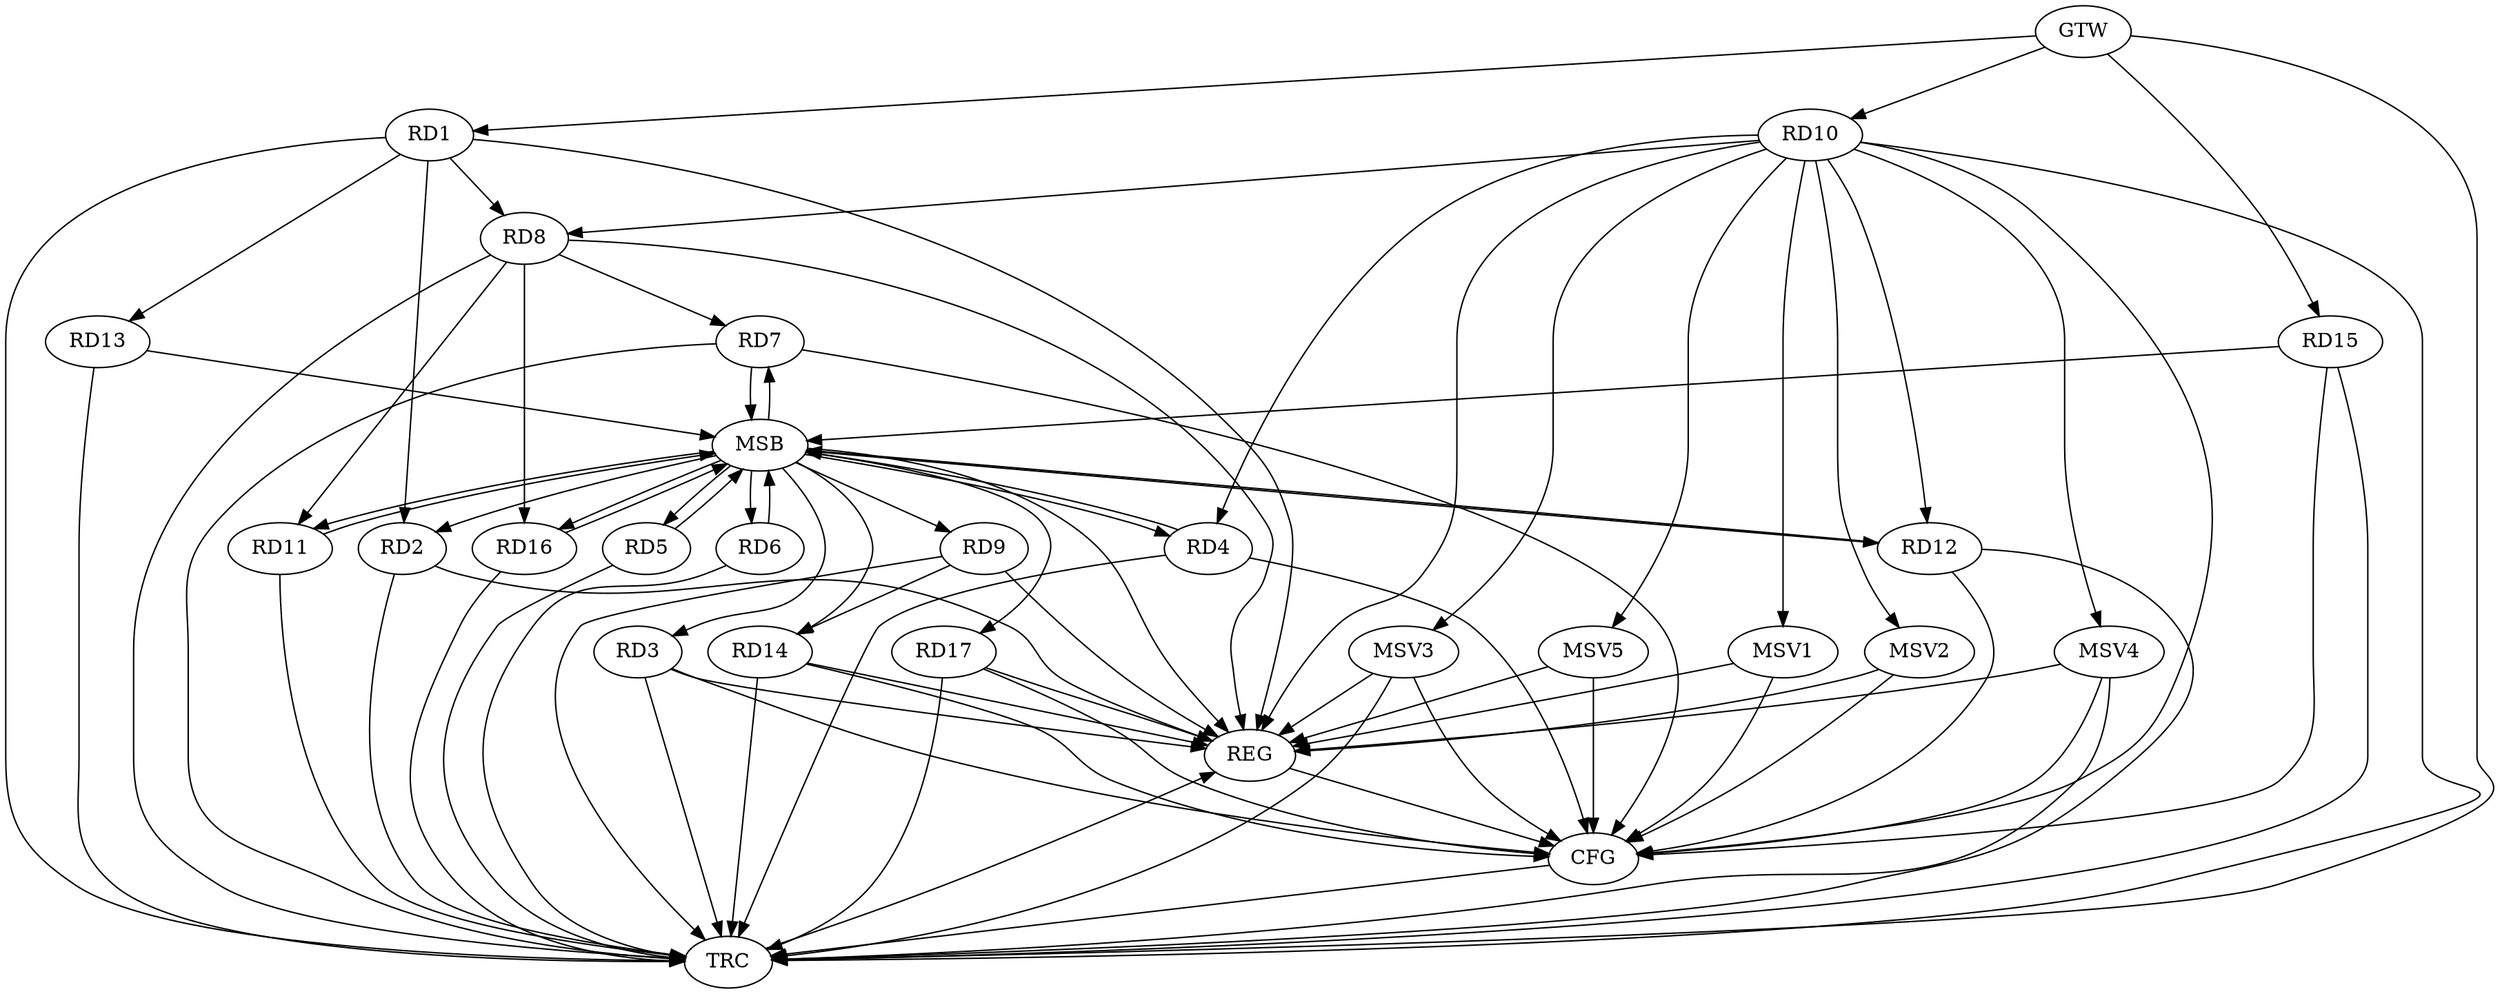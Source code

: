 strict digraph G {
  RD1 [ label="RD1" ];
  RD2 [ label="RD2" ];
  RD3 [ label="RD3" ];
  RD4 [ label="RD4" ];
  RD5 [ label="RD5" ];
  RD6 [ label="RD6" ];
  RD7 [ label="RD7" ];
  RD8 [ label="RD8" ];
  RD9 [ label="RD9" ];
  RD10 [ label="RD10" ];
  RD11 [ label="RD11" ];
  RD12 [ label="RD12" ];
  RD13 [ label="RD13" ];
  RD14 [ label="RD14" ];
  RD15 [ label="RD15" ];
  RD16 [ label="RD16" ];
  RD17 [ label="RD17" ];
  GTW [ label="GTW" ];
  REG [ label="REG" ];
  MSB [ label="MSB" ];
  CFG [ label="CFG" ];
  TRC [ label="TRC" ];
  MSV1 [ label="MSV1" ];
  MSV2 [ label="MSV2" ];
  MSV3 [ label="MSV3" ];
  MSV4 [ label="MSV4" ];
  MSV5 [ label="MSV5" ];
  RD1 -> RD2;
  RD1 -> RD8;
  RD1 -> RD13;
  RD10 -> RD4;
  RD8 -> RD7;
  RD10 -> RD8;
  RD8 -> RD11;
  RD8 -> RD16;
  RD9 -> RD14;
  RD10 -> RD12;
  GTW -> RD1;
  GTW -> RD10;
  GTW -> RD15;
  RD1 -> REG;
  RD2 -> REG;
  RD3 -> REG;
  RD8 -> REG;
  RD9 -> REG;
  RD10 -> REG;
  RD14 -> REG;
  RD17 -> REG;
  RD4 -> MSB;
  MSB -> RD6;
  MSB -> RD11;
  MSB -> REG;
  RD5 -> MSB;
  MSB -> RD2;
  RD6 -> MSB;
  MSB -> RD12;
  MSB -> RD17;
  RD7 -> MSB;
  MSB -> RD5;
  MSB -> RD16;
  RD11 -> MSB;
  MSB -> RD3;
  MSB -> RD4;
  MSB -> RD14;
  RD12 -> MSB;
  RD13 -> MSB;
  RD15 -> MSB;
  MSB -> RD7;
  RD16 -> MSB;
  MSB -> RD9;
  RD12 -> CFG;
  RD10 -> CFG;
  RD14 -> CFG;
  RD15 -> CFG;
  RD17 -> CFG;
  RD7 -> CFG;
  RD4 -> CFG;
  RD3 -> CFG;
  REG -> CFG;
  RD1 -> TRC;
  RD2 -> TRC;
  RD3 -> TRC;
  RD4 -> TRC;
  RD5 -> TRC;
  RD6 -> TRC;
  RD7 -> TRC;
  RD8 -> TRC;
  RD9 -> TRC;
  RD10 -> TRC;
  RD11 -> TRC;
  RD12 -> TRC;
  RD13 -> TRC;
  RD14 -> TRC;
  RD15 -> TRC;
  RD16 -> TRC;
  RD17 -> TRC;
  GTW -> TRC;
  CFG -> TRC;
  TRC -> REG;
  RD10 -> MSV1;
  MSV1 -> REG;
  MSV1 -> CFG;
  RD10 -> MSV2;
  MSV2 -> REG;
  MSV2 -> CFG;
  RD10 -> MSV3;
  MSV3 -> REG;
  MSV3 -> TRC;
  MSV3 -> CFG;
  RD10 -> MSV4;
  RD10 -> MSV5;
  MSV4 -> REG;
  MSV4 -> TRC;
  MSV4 -> CFG;
  MSV5 -> REG;
  MSV5 -> CFG;
}
